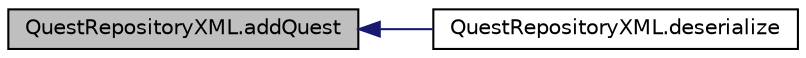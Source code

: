 digraph "QuestRepositoryXML.addQuest"
{
  edge [fontname="Helvetica",fontsize="10",labelfontname="Helvetica",labelfontsize="10"];
  node [fontname="Helvetica",fontsize="10",shape=record];
  rankdir="LR";
  Node3 [label="QuestRepositoryXML.addQuest",height=0.2,width=0.4,color="black", fillcolor="grey75", style="filled", fontcolor="black"];
  Node3 -> Node4 [dir="back",color="midnightblue",fontsize="10",style="solid",fontname="Helvetica"];
  Node4 [label="QuestRepositoryXML.deserialize",height=0.2,width=0.4,color="black", fillcolor="white", style="filled",URL="$class_quest_repository_x_m_l.html#a2c999bcc8c41f97dd040e0060f114f3b",tooltip="Build the Quest Repository by deserealizing the specified questCollectionFileName. "];
}
